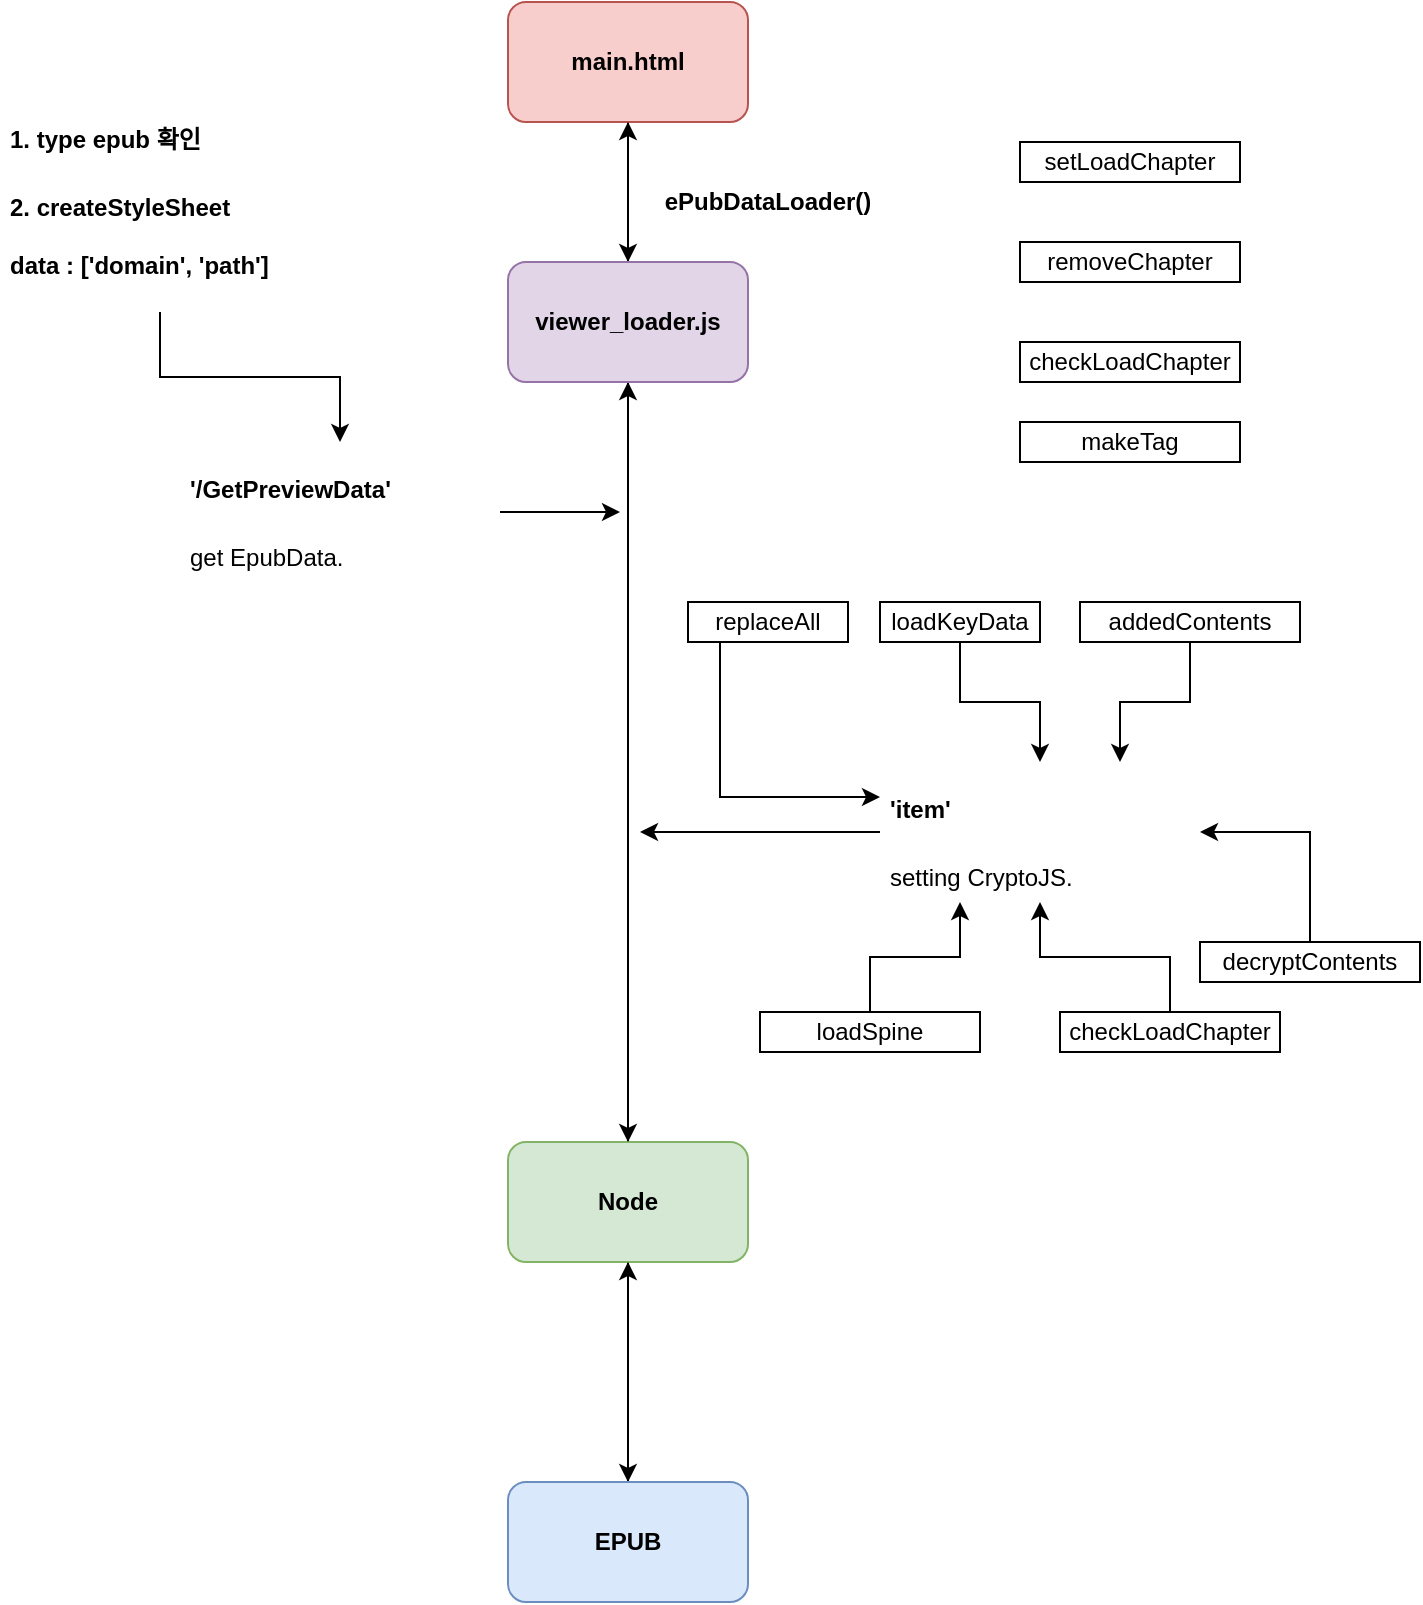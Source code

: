 <mxfile version="14.7.4" type="github">
  <diagram id="C5RBs43oDa-KdzZeNtuy" name="Page-1">
    <mxGraphModel dx="1038" dy="547" grid="1" gridSize="10" guides="1" tooltips="1" connect="1" arrows="1" fold="1" page="1" pageScale="1" pageWidth="827" pageHeight="1169" math="0" shadow="0">
      <root>
        <mxCell id="WIyWlLk6GJQsqaUBKTNV-0" />
        <mxCell id="WIyWlLk6GJQsqaUBKTNV-1" parent="WIyWlLk6GJQsqaUBKTNV-0" />
        <mxCell id="pjg4q1pylHc0FRaPvcYh-4" style="edgeStyle=orthogonalEdgeStyle;rounded=0;orthogonalLoop=1;jettySize=auto;html=1;entryX=0.5;entryY=0;entryDx=0;entryDy=0;" edge="1" parent="WIyWlLk6GJQsqaUBKTNV-1" source="pjg4q1pylHc0FRaPvcYh-0" target="pjg4q1pylHc0FRaPvcYh-3">
          <mxGeometry relative="1" as="geometry" />
        </mxCell>
        <mxCell id="pjg4q1pylHc0FRaPvcYh-0" value="&lt;b&gt;main.html&lt;/b&gt;" style="rounded=1;whiteSpace=wrap;html=1;fillColor=#f8cecc;strokeColor=#b85450;" vertex="1" parent="WIyWlLk6GJQsqaUBKTNV-1">
          <mxGeometry x="354" y="60" width="120" height="60" as="geometry" />
        </mxCell>
        <mxCell id="pjg4q1pylHc0FRaPvcYh-9" style="edgeStyle=orthogonalEdgeStyle;rounded=0;orthogonalLoop=1;jettySize=auto;html=1;entryX=0.5;entryY=1;entryDx=0;entryDy=0;" edge="1" parent="WIyWlLk6GJQsqaUBKTNV-1" source="pjg4q1pylHc0FRaPvcYh-1" target="pjg4q1pylHc0FRaPvcYh-3">
          <mxGeometry relative="1" as="geometry" />
        </mxCell>
        <mxCell id="pjg4q1pylHc0FRaPvcYh-13" style="edgeStyle=orthogonalEdgeStyle;rounded=0;orthogonalLoop=1;jettySize=auto;html=1;" edge="1" parent="WIyWlLk6GJQsqaUBKTNV-1" source="pjg4q1pylHc0FRaPvcYh-1" target="pjg4q1pylHc0FRaPvcYh-2">
          <mxGeometry relative="1" as="geometry" />
        </mxCell>
        <mxCell id="pjg4q1pylHc0FRaPvcYh-1" value="&lt;b&gt;Node&lt;/b&gt;" style="rounded=1;whiteSpace=wrap;html=1;fillColor=#d5e8d4;strokeColor=#82b366;" vertex="1" parent="WIyWlLk6GJQsqaUBKTNV-1">
          <mxGeometry x="354" y="630" width="120" height="60" as="geometry" />
        </mxCell>
        <mxCell id="pjg4q1pylHc0FRaPvcYh-6" style="edgeStyle=orthogonalEdgeStyle;rounded=0;orthogonalLoop=1;jettySize=auto;html=1;" edge="1" parent="WIyWlLk6GJQsqaUBKTNV-1" source="pjg4q1pylHc0FRaPvcYh-2" target="pjg4q1pylHc0FRaPvcYh-1">
          <mxGeometry relative="1" as="geometry" />
        </mxCell>
        <mxCell id="pjg4q1pylHc0FRaPvcYh-2" value="&lt;b&gt;EPUB&lt;/b&gt;" style="rounded=1;whiteSpace=wrap;html=1;fillColor=#dae8fc;strokeColor=#6c8ebf;" vertex="1" parent="WIyWlLk6GJQsqaUBKTNV-1">
          <mxGeometry x="354" y="800" width="120" height="60" as="geometry" />
        </mxCell>
        <mxCell id="pjg4q1pylHc0FRaPvcYh-8" style="edgeStyle=orthogonalEdgeStyle;rounded=0;orthogonalLoop=1;jettySize=auto;html=1;entryX=0.5;entryY=0;entryDx=0;entryDy=0;" edge="1" parent="WIyWlLk6GJQsqaUBKTNV-1" source="pjg4q1pylHc0FRaPvcYh-3" target="pjg4q1pylHc0FRaPvcYh-1">
          <mxGeometry relative="1" as="geometry" />
        </mxCell>
        <mxCell id="pjg4q1pylHc0FRaPvcYh-10" style="edgeStyle=orthogonalEdgeStyle;rounded=0;orthogonalLoop=1;jettySize=auto;html=1;" edge="1" parent="WIyWlLk6GJQsqaUBKTNV-1" source="pjg4q1pylHc0FRaPvcYh-3" target="pjg4q1pylHc0FRaPvcYh-0">
          <mxGeometry relative="1" as="geometry" />
        </mxCell>
        <mxCell id="pjg4q1pylHc0FRaPvcYh-3" value="&lt;b&gt;viewer_loader.js&lt;/b&gt;" style="rounded=1;whiteSpace=wrap;html=1;fillColor=#e1d5e7;strokeColor=#9673a6;" vertex="1" parent="WIyWlLk6GJQsqaUBKTNV-1">
          <mxGeometry x="354" y="190" width="120" height="60" as="geometry" />
        </mxCell>
        <mxCell id="pjg4q1pylHc0FRaPvcYh-5" value="&lt;b&gt;ePubDataLoader()&lt;/b&gt;" style="text;html=1;strokeColor=none;fillColor=none;align=center;verticalAlign=middle;whiteSpace=wrap;rounded=0;" vertex="1" parent="WIyWlLk6GJQsqaUBKTNV-1">
          <mxGeometry x="414" y="150" width="140" height="20" as="geometry" />
        </mxCell>
        <mxCell id="pjg4q1pylHc0FRaPvcYh-15" style="edgeStyle=orthogonalEdgeStyle;rounded=0;orthogonalLoop=1;jettySize=auto;html=1;" edge="1" parent="WIyWlLk6GJQsqaUBKTNV-1" source="pjg4q1pylHc0FRaPvcYh-11">
          <mxGeometry relative="1" as="geometry">
            <mxPoint x="410" y="315" as="targetPoint" />
          </mxGeometry>
        </mxCell>
        <mxCell id="pjg4q1pylHc0FRaPvcYh-11" value="&lt;h1&gt;&lt;font style=&quot;font-size: 12px&quot;&gt;&#39;/GetPreviewData&#39;&lt;/font&gt;&lt;/h1&gt;&lt;p&gt;&lt;font style=&quot;font-size: 12px&quot;&gt;get EpubData.&lt;/font&gt;&lt;/p&gt;" style="text;html=1;strokeColor=none;fillColor=none;spacing=5;spacingTop=-20;whiteSpace=wrap;overflow=hidden;rounded=0;" vertex="1" parent="WIyWlLk6GJQsqaUBKTNV-1">
          <mxGeometry x="190" y="280" width="160" height="70" as="geometry" />
        </mxCell>
        <mxCell id="pjg4q1pylHc0FRaPvcYh-16" style="edgeStyle=orthogonalEdgeStyle;rounded=0;orthogonalLoop=1;jettySize=auto;html=1;" edge="1" parent="WIyWlLk6GJQsqaUBKTNV-1" source="pjg4q1pylHc0FRaPvcYh-14">
          <mxGeometry relative="1" as="geometry">
            <mxPoint x="420" y="475" as="targetPoint" />
          </mxGeometry>
        </mxCell>
        <mxCell id="pjg4q1pylHc0FRaPvcYh-14" value="&lt;h1&gt;&lt;font style=&quot;font-size: 12px&quot;&gt;&#39;item&#39;&lt;/font&gt;&lt;/h1&gt;&lt;p&gt;&lt;font style=&quot;font-size: 12px&quot;&gt;setting CryptoJS.&lt;/font&gt;&lt;/p&gt;" style="text;html=1;strokeColor=none;fillColor=none;spacing=5;spacingTop=-20;whiteSpace=wrap;overflow=hidden;rounded=0;" vertex="1" parent="WIyWlLk6GJQsqaUBKTNV-1">
          <mxGeometry x="540" y="440" width="160" height="70" as="geometry" />
        </mxCell>
        <mxCell id="pjg4q1pylHc0FRaPvcYh-18" style="edgeStyle=orthogonalEdgeStyle;rounded=0;orthogonalLoop=1;jettySize=auto;html=1;entryX=0.5;entryY=0;entryDx=0;entryDy=0;" edge="1" parent="WIyWlLk6GJQsqaUBKTNV-1" source="pjg4q1pylHc0FRaPvcYh-17" target="pjg4q1pylHc0FRaPvcYh-11">
          <mxGeometry relative="1" as="geometry" />
        </mxCell>
        <mxCell id="pjg4q1pylHc0FRaPvcYh-17" value="&lt;h1&gt;&lt;span style=&quot;font-size: 12px&quot;&gt;1. type epub 확인&lt;/span&gt;&lt;/h1&gt;&lt;div&gt;&lt;span style=&quot;font-size: 12px&quot;&gt;&lt;b&gt;2. createStyleSheet&lt;/b&gt;&lt;/span&gt;&lt;/div&gt;&lt;div&gt;&lt;span style=&quot;font-size: 12px&quot;&gt;&lt;b&gt;&lt;br&gt;&lt;/b&gt;&lt;/span&gt;&lt;/div&gt;&lt;div&gt;&lt;b&gt;data : [&#39;domain&#39;, &#39;path&#39;]&lt;/b&gt;&lt;/div&gt;" style="text;html=1;strokeColor=none;fillColor=none;spacing=5;spacingTop=-20;whiteSpace=wrap;overflow=hidden;rounded=0;" vertex="1" parent="WIyWlLk6GJQsqaUBKTNV-1">
          <mxGeometry x="100" y="105" width="160" height="110" as="geometry" />
        </mxCell>
        <mxCell id="pjg4q1pylHc0FRaPvcYh-29" style="edgeStyle=orthogonalEdgeStyle;rounded=0;orthogonalLoop=1;jettySize=auto;html=1;entryX=0.5;entryY=0;entryDx=0;entryDy=0;" edge="1" parent="WIyWlLk6GJQsqaUBKTNV-1" source="pjg4q1pylHc0FRaPvcYh-19" target="pjg4q1pylHc0FRaPvcYh-14">
          <mxGeometry relative="1" as="geometry" />
        </mxCell>
        <mxCell id="pjg4q1pylHc0FRaPvcYh-19" value="loadKeyData" style="rounded=0;whiteSpace=wrap;html=1;" vertex="1" parent="WIyWlLk6GJQsqaUBKTNV-1">
          <mxGeometry x="540" y="360" width="80" height="20" as="geometry" />
        </mxCell>
        <mxCell id="pjg4q1pylHc0FRaPvcYh-27" style="edgeStyle=orthogonalEdgeStyle;rounded=0;orthogonalLoop=1;jettySize=auto;html=1;entryX=1;entryY=0.5;entryDx=0;entryDy=0;" edge="1" parent="WIyWlLk6GJQsqaUBKTNV-1" source="pjg4q1pylHc0FRaPvcYh-21" target="pjg4q1pylHc0FRaPvcYh-14">
          <mxGeometry relative="1" as="geometry" />
        </mxCell>
        <mxCell id="pjg4q1pylHc0FRaPvcYh-21" value="decryptContents" style="rounded=0;whiteSpace=wrap;html=1;" vertex="1" parent="WIyWlLk6GJQsqaUBKTNV-1">
          <mxGeometry x="700" y="530" width="110" height="20" as="geometry" />
        </mxCell>
        <mxCell id="pjg4q1pylHc0FRaPvcYh-28" style="edgeStyle=orthogonalEdgeStyle;rounded=0;orthogonalLoop=1;jettySize=auto;html=1;entryX=0.75;entryY=0;entryDx=0;entryDy=0;" edge="1" parent="WIyWlLk6GJQsqaUBKTNV-1" source="pjg4q1pylHc0FRaPvcYh-22" target="pjg4q1pylHc0FRaPvcYh-14">
          <mxGeometry relative="1" as="geometry" />
        </mxCell>
        <mxCell id="pjg4q1pylHc0FRaPvcYh-22" value="addedContents" style="rounded=0;whiteSpace=wrap;html=1;" vertex="1" parent="WIyWlLk6GJQsqaUBKTNV-1">
          <mxGeometry x="640" y="360" width="110" height="20" as="geometry" />
        </mxCell>
        <mxCell id="pjg4q1pylHc0FRaPvcYh-26" style="edgeStyle=orthogonalEdgeStyle;rounded=0;orthogonalLoop=1;jettySize=auto;html=1;entryX=0.5;entryY=1;entryDx=0;entryDy=0;" edge="1" parent="WIyWlLk6GJQsqaUBKTNV-1" source="pjg4q1pylHc0FRaPvcYh-23" target="pjg4q1pylHc0FRaPvcYh-14">
          <mxGeometry relative="1" as="geometry" />
        </mxCell>
        <mxCell id="pjg4q1pylHc0FRaPvcYh-23" value="checkLoadChapter" style="rounded=0;whiteSpace=wrap;html=1;" vertex="1" parent="WIyWlLk6GJQsqaUBKTNV-1">
          <mxGeometry x="630" y="565" width="110" height="20" as="geometry" />
        </mxCell>
        <mxCell id="pjg4q1pylHc0FRaPvcYh-25" style="edgeStyle=orthogonalEdgeStyle;rounded=0;orthogonalLoop=1;jettySize=auto;html=1;entryX=0.25;entryY=1;entryDx=0;entryDy=0;" edge="1" parent="WIyWlLk6GJQsqaUBKTNV-1" source="pjg4q1pylHc0FRaPvcYh-24" target="pjg4q1pylHc0FRaPvcYh-14">
          <mxGeometry relative="1" as="geometry" />
        </mxCell>
        <mxCell id="pjg4q1pylHc0FRaPvcYh-24" value="loadSpine" style="rounded=0;whiteSpace=wrap;html=1;" vertex="1" parent="WIyWlLk6GJQsqaUBKTNV-1">
          <mxGeometry x="480" y="565" width="110" height="20" as="geometry" />
        </mxCell>
        <mxCell id="pjg4q1pylHc0FRaPvcYh-32" style="edgeStyle=orthogonalEdgeStyle;rounded=0;orthogonalLoop=1;jettySize=auto;html=1;entryX=0;entryY=0.25;entryDx=0;entryDy=0;" edge="1" parent="WIyWlLk6GJQsqaUBKTNV-1" source="pjg4q1pylHc0FRaPvcYh-31" target="pjg4q1pylHc0FRaPvcYh-14">
          <mxGeometry relative="1" as="geometry">
            <mxPoint x="460" y="470" as="targetPoint" />
            <Array as="points">
              <mxPoint x="460" y="458" />
            </Array>
          </mxGeometry>
        </mxCell>
        <mxCell id="pjg4q1pylHc0FRaPvcYh-31" value="replaceAll" style="rounded=0;whiteSpace=wrap;html=1;" vertex="1" parent="WIyWlLk6GJQsqaUBKTNV-1">
          <mxGeometry x="444" y="360" width="80" height="20" as="geometry" />
        </mxCell>
        <mxCell id="pjg4q1pylHc0FRaPvcYh-33" value="setLoadChapter" style="rounded=0;whiteSpace=wrap;html=1;" vertex="1" parent="WIyWlLk6GJQsqaUBKTNV-1">
          <mxGeometry x="610" y="130" width="110" height="20" as="geometry" />
        </mxCell>
        <mxCell id="pjg4q1pylHc0FRaPvcYh-34" value="removeChapter" style="rounded=0;whiteSpace=wrap;html=1;" vertex="1" parent="WIyWlLk6GJQsqaUBKTNV-1">
          <mxGeometry x="610" y="180" width="110" height="20" as="geometry" />
        </mxCell>
        <mxCell id="pjg4q1pylHc0FRaPvcYh-35" value="checkLoadChapter" style="rounded=0;whiteSpace=wrap;html=1;" vertex="1" parent="WIyWlLk6GJQsqaUBKTNV-1">
          <mxGeometry x="610" y="230" width="110" height="20" as="geometry" />
        </mxCell>
        <mxCell id="pjg4q1pylHc0FRaPvcYh-36" value="makeTag" style="rounded=0;whiteSpace=wrap;html=1;" vertex="1" parent="WIyWlLk6GJQsqaUBKTNV-1">
          <mxGeometry x="610" y="270" width="110" height="20" as="geometry" />
        </mxCell>
      </root>
    </mxGraphModel>
  </diagram>
</mxfile>
